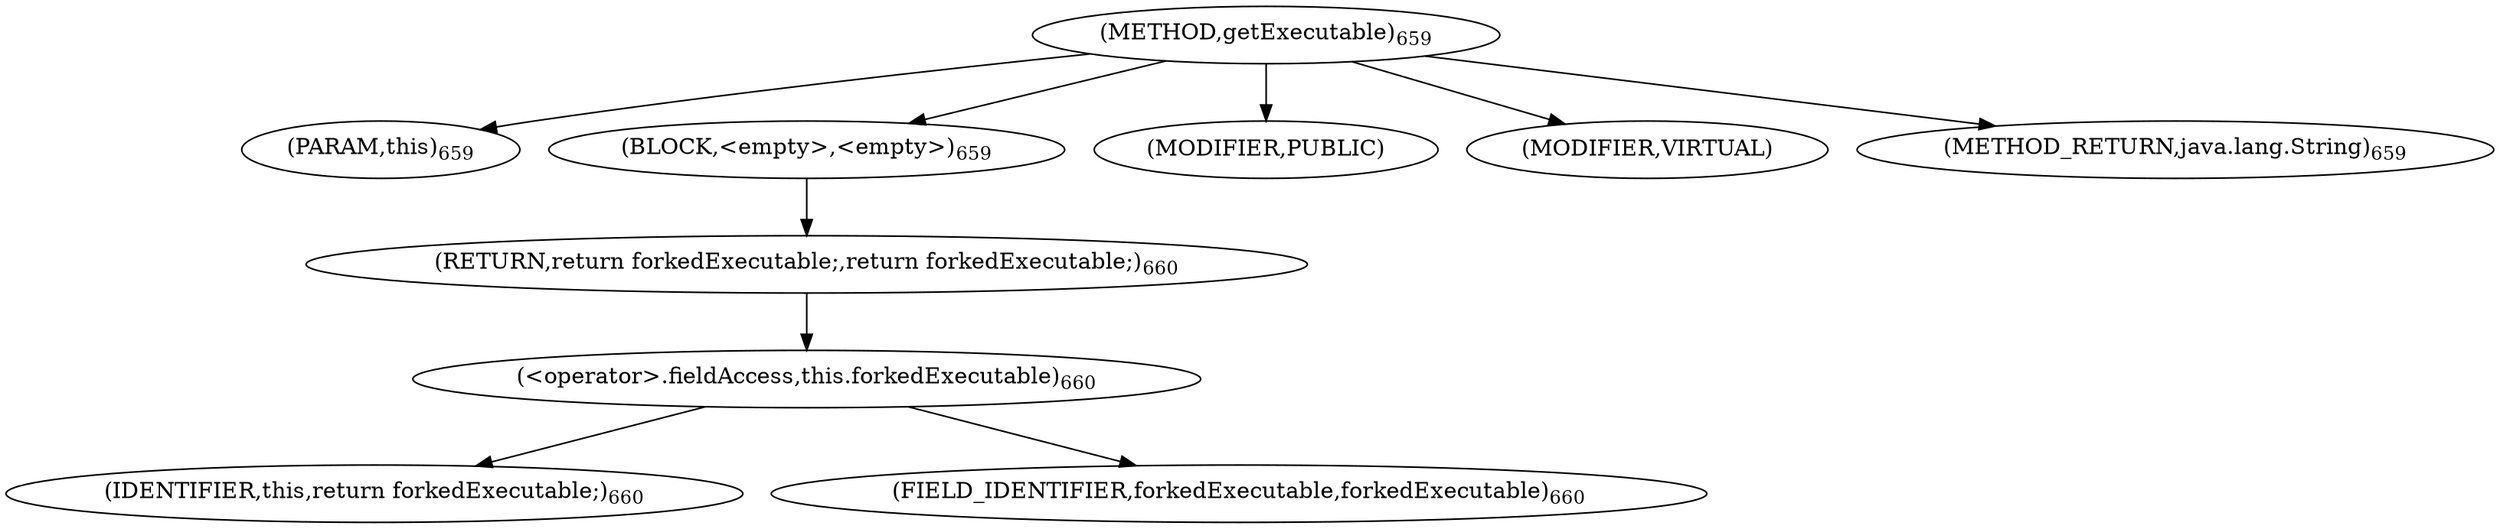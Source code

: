 digraph "getExecutable" {  
"1175" [label = <(METHOD,getExecutable)<SUB>659</SUB>> ]
"1176" [label = <(PARAM,this)<SUB>659</SUB>> ]
"1177" [label = <(BLOCK,&lt;empty&gt;,&lt;empty&gt;)<SUB>659</SUB>> ]
"1178" [label = <(RETURN,return forkedExecutable;,return forkedExecutable;)<SUB>660</SUB>> ]
"1179" [label = <(&lt;operator&gt;.fieldAccess,this.forkedExecutable)<SUB>660</SUB>> ]
"1180" [label = <(IDENTIFIER,this,return forkedExecutable;)<SUB>660</SUB>> ]
"1181" [label = <(FIELD_IDENTIFIER,forkedExecutable,forkedExecutable)<SUB>660</SUB>> ]
"1182" [label = <(MODIFIER,PUBLIC)> ]
"1183" [label = <(MODIFIER,VIRTUAL)> ]
"1184" [label = <(METHOD_RETURN,java.lang.String)<SUB>659</SUB>> ]
  "1175" -> "1176" 
  "1175" -> "1177" 
  "1175" -> "1182" 
  "1175" -> "1183" 
  "1175" -> "1184" 
  "1177" -> "1178" 
  "1178" -> "1179" 
  "1179" -> "1180" 
  "1179" -> "1181" 
}
